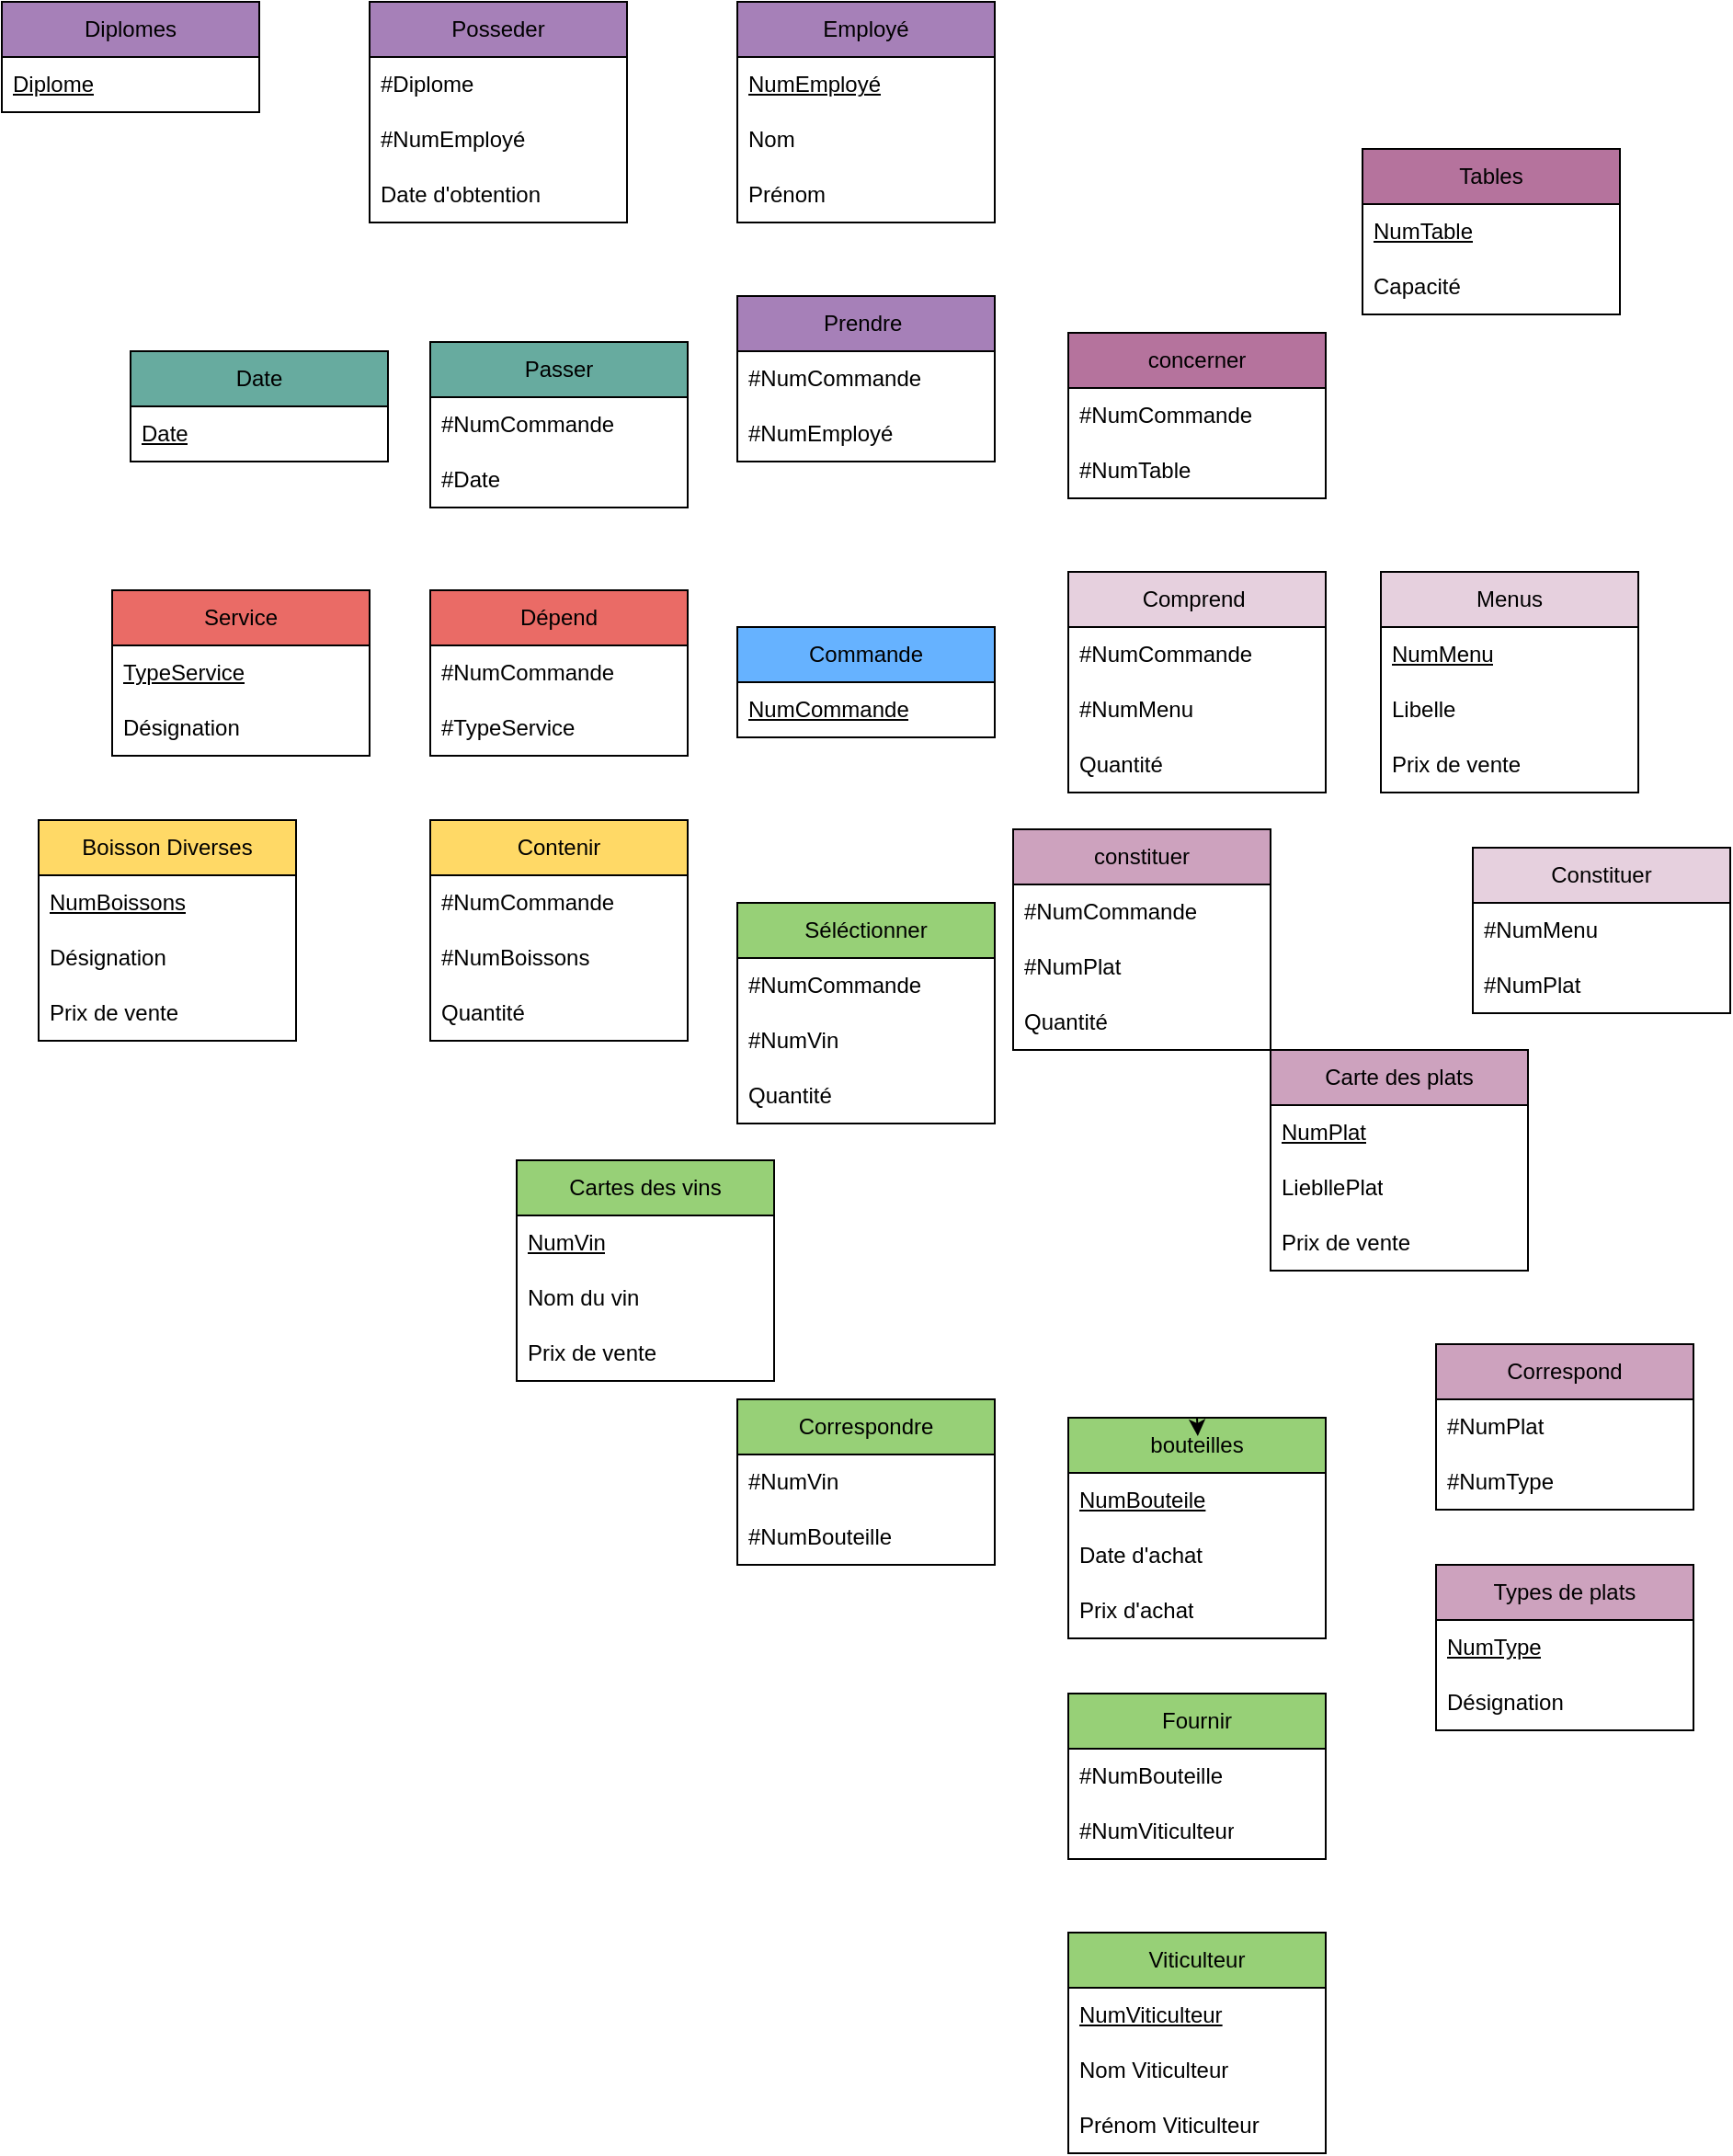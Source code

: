 <mxfile version="21.6.3" type="device">
  <diagram name="Page-1" id="18sAMMiRtVZnQ_w6ooEC">
    <mxGraphModel dx="3248" dy="1891" grid="1" gridSize="10" guides="1" tooltips="1" connect="1" arrows="1" fold="1" page="1" pageScale="1" pageWidth="827" pageHeight="1169" math="0" shadow="0">
      <root>
        <mxCell id="0" />
        <mxCell id="1" parent="0" />
        <mxCell id="C-ugggTubczjou5aiX42-1" value="Commande" style="swimlane;fontStyle=0;childLayout=stackLayout;horizontal=1;startSize=30;horizontalStack=0;resizeParent=1;resizeParentMax=0;resizeLast=0;collapsible=1;marginBottom=0;whiteSpace=wrap;html=1;fillColor=#66B2FF;" parent="1" vertex="1">
          <mxGeometry x="-660" y="330" width="140" height="60" as="geometry" />
        </mxCell>
        <mxCell id="C-ugggTubczjou5aiX42-2" value="&lt;u&gt;NumCommande&lt;/u&gt;" style="text;strokeColor=none;fillColor=none;align=left;verticalAlign=middle;spacingLeft=4;spacingRight=4;overflow=hidden;points=[[0,0.5],[1,0.5]];portConstraint=eastwest;rotatable=0;whiteSpace=wrap;html=1;" parent="C-ugggTubczjou5aiX42-1" vertex="1">
          <mxGeometry y="30" width="140" height="30" as="geometry" />
        </mxCell>
        <mxCell id="C-ugggTubczjou5aiX42-5" value="Comprend&amp;nbsp;" style="swimlane;fontStyle=0;childLayout=stackLayout;horizontal=1;startSize=30;horizontalStack=0;resizeParent=1;resizeParentMax=0;resizeLast=0;collapsible=1;marginBottom=0;whiteSpace=wrap;html=1;fillColor=#E6D0DE;" parent="1" vertex="1">
          <mxGeometry x="-480" y="300" width="140" height="120" as="geometry" />
        </mxCell>
        <mxCell id="C-ugggTubczjou5aiX42-14" value="#NumCommande" style="text;strokeColor=none;fillColor=none;align=left;verticalAlign=middle;spacingLeft=4;spacingRight=4;overflow=hidden;points=[[0,0.5],[1,0.5]];portConstraint=eastwest;rotatable=0;whiteSpace=wrap;html=1;" parent="C-ugggTubczjou5aiX42-5" vertex="1">
          <mxGeometry y="30" width="140" height="30" as="geometry" />
        </mxCell>
        <mxCell id="C-ugggTubczjou5aiX42-6" value="#NumMenu" style="text;strokeColor=none;fillColor=none;align=left;verticalAlign=middle;spacingLeft=4;spacingRight=4;overflow=hidden;points=[[0,0.5],[1,0.5]];portConstraint=eastwest;rotatable=0;whiteSpace=wrap;html=1;" parent="C-ugggTubczjou5aiX42-5" vertex="1">
          <mxGeometry y="60" width="140" height="30" as="geometry" />
        </mxCell>
        <mxCell id="C-ugggTubczjou5aiX42-36" value="Quantité" style="text;strokeColor=none;fillColor=none;align=left;verticalAlign=middle;spacingLeft=4;spacingRight=4;overflow=hidden;points=[[0,0.5],[1,0.5]];portConstraint=eastwest;rotatable=0;whiteSpace=wrap;html=1;" parent="C-ugggTubczjou5aiX42-5" vertex="1">
          <mxGeometry y="90" width="140" height="30" as="geometry" />
        </mxCell>
        <mxCell id="C-ugggTubczjou5aiX42-10" value="Menus" style="swimlane;fontStyle=0;childLayout=stackLayout;horizontal=1;startSize=30;horizontalStack=0;resizeParent=1;resizeParentMax=0;resizeLast=0;collapsible=1;marginBottom=0;whiteSpace=wrap;html=1;fillColor=#E6D0DE;" parent="1" vertex="1">
          <mxGeometry x="-310" y="300" width="140" height="120" as="geometry" />
        </mxCell>
        <mxCell id="C-ugggTubczjou5aiX42-20" value="&lt;u&gt;NumMenu&lt;/u&gt;" style="text;strokeColor=none;fillColor=none;align=left;verticalAlign=middle;spacingLeft=4;spacingRight=4;overflow=hidden;points=[[0,0.5],[1,0.5]];portConstraint=eastwest;rotatable=0;whiteSpace=wrap;html=1;" parent="C-ugggTubczjou5aiX42-10" vertex="1">
          <mxGeometry y="30" width="140" height="30" as="geometry" />
        </mxCell>
        <mxCell id="C-ugggTubczjou5aiX42-21" value="Libelle" style="text;strokeColor=none;fillColor=none;align=left;verticalAlign=middle;spacingLeft=4;spacingRight=4;overflow=hidden;points=[[0,0.5],[1,0.5]];portConstraint=eastwest;rotatable=0;whiteSpace=wrap;html=1;" parent="C-ugggTubczjou5aiX42-10" vertex="1">
          <mxGeometry y="60" width="140" height="30" as="geometry" />
        </mxCell>
        <mxCell id="C-ugggTubczjou5aiX42-13" value="Prix de vente" style="text;strokeColor=none;fillColor=none;align=left;verticalAlign=middle;spacingLeft=4;spacingRight=4;overflow=hidden;points=[[0,0.5],[1,0.5]];portConstraint=eastwest;rotatable=0;whiteSpace=wrap;html=1;" parent="C-ugggTubczjou5aiX42-10" vertex="1">
          <mxGeometry y="90" width="140" height="30" as="geometry" />
        </mxCell>
        <mxCell id="C-ugggTubczjou5aiX42-22" value="Constituer" style="swimlane;fontStyle=0;childLayout=stackLayout;horizontal=1;startSize=30;horizontalStack=0;resizeParent=1;resizeParentMax=0;resizeLast=0;collapsible=1;marginBottom=0;whiteSpace=wrap;html=1;fillColor=#E6D0DE;" parent="1" vertex="1">
          <mxGeometry x="-260" y="450" width="140" height="90" as="geometry" />
        </mxCell>
        <mxCell id="C-ugggTubczjou5aiX42-26" value="#NumMenu" style="text;strokeColor=none;fillColor=none;align=left;verticalAlign=middle;spacingLeft=4;spacingRight=4;overflow=hidden;points=[[0,0.5],[1,0.5]];portConstraint=eastwest;rotatable=0;whiteSpace=wrap;html=1;" parent="C-ugggTubczjou5aiX42-22" vertex="1">
          <mxGeometry y="30" width="140" height="30" as="geometry" />
        </mxCell>
        <mxCell id="C-ugggTubczjou5aiX42-31" value="#NumPlat" style="text;strokeColor=none;fillColor=none;align=left;verticalAlign=middle;spacingLeft=4;spacingRight=4;overflow=hidden;points=[[0,0.5],[1,0.5]];portConstraint=eastwest;rotatable=0;whiteSpace=wrap;html=1;" parent="C-ugggTubczjou5aiX42-22" vertex="1">
          <mxGeometry y="60" width="140" height="30" as="geometry" />
        </mxCell>
        <mxCell id="C-ugggTubczjou5aiX42-27" value="Carte des plats" style="swimlane;fontStyle=0;childLayout=stackLayout;horizontal=1;startSize=30;horizontalStack=0;resizeParent=1;resizeParentMax=0;resizeLast=0;collapsible=1;marginBottom=0;whiteSpace=wrap;html=1;fillColor=#CDA2BE;" parent="1" vertex="1">
          <mxGeometry x="-370" y="560" width="140" height="120" as="geometry" />
        </mxCell>
        <mxCell id="C-ugggTubczjou5aiX42-28" value="&lt;u&gt;NumPlat&lt;/u&gt;" style="text;strokeColor=none;fillColor=none;align=left;verticalAlign=middle;spacingLeft=4;spacingRight=4;overflow=hidden;points=[[0,0.5],[1,0.5]];portConstraint=eastwest;rotatable=0;whiteSpace=wrap;html=1;" parent="C-ugggTubczjou5aiX42-27" vertex="1">
          <mxGeometry y="30" width="140" height="30" as="geometry" />
        </mxCell>
        <mxCell id="C-ugggTubczjou5aiX42-29" value="LiebllePlat" style="text;strokeColor=none;fillColor=none;align=left;verticalAlign=middle;spacingLeft=4;spacingRight=4;overflow=hidden;points=[[0,0.5],[1,0.5]];portConstraint=eastwest;rotatable=0;whiteSpace=wrap;html=1;" parent="C-ugggTubczjou5aiX42-27" vertex="1">
          <mxGeometry y="60" width="140" height="30" as="geometry" />
        </mxCell>
        <mxCell id="C-ugggTubczjou5aiX42-30" value="Prix de vente" style="text;strokeColor=none;fillColor=none;align=left;verticalAlign=middle;spacingLeft=4;spacingRight=4;overflow=hidden;points=[[0,0.5],[1,0.5]];portConstraint=eastwest;rotatable=0;whiteSpace=wrap;html=1;" parent="C-ugggTubczjou5aiX42-27" vertex="1">
          <mxGeometry y="90" width="140" height="30" as="geometry" />
        </mxCell>
        <mxCell id="C-ugggTubczjou5aiX42-32" value="constituer" style="swimlane;fontStyle=0;childLayout=stackLayout;horizontal=1;startSize=30;horizontalStack=0;resizeParent=1;resizeParentMax=0;resizeLast=0;collapsible=1;marginBottom=0;whiteSpace=wrap;html=1;fillColor=#CDA2BE;" parent="1" vertex="1">
          <mxGeometry x="-510" y="440" width="140" height="120" as="geometry" />
        </mxCell>
        <mxCell id="C-ugggTubczjou5aiX42-38" value="#NumCommande" style="text;strokeColor=none;fillColor=none;align=left;verticalAlign=middle;spacingLeft=4;spacingRight=4;overflow=hidden;points=[[0,0.5],[1,0.5]];portConstraint=eastwest;rotatable=0;whiteSpace=wrap;html=1;" parent="C-ugggTubczjou5aiX42-32" vertex="1">
          <mxGeometry y="30" width="140" height="30" as="geometry" />
        </mxCell>
        <mxCell id="C-ugggTubczjou5aiX42-39" value="#NumPlat" style="text;strokeColor=none;fillColor=none;align=left;verticalAlign=middle;spacingLeft=4;spacingRight=4;overflow=hidden;points=[[0,0.5],[1,0.5]];portConstraint=eastwest;rotatable=0;whiteSpace=wrap;html=1;" parent="C-ugggTubczjou5aiX42-32" vertex="1">
          <mxGeometry y="60" width="140" height="30" as="geometry" />
        </mxCell>
        <mxCell id="C-ugggTubczjou5aiX42-37" value="Quantité" style="text;strokeColor=none;fillColor=none;align=left;verticalAlign=middle;spacingLeft=4;spacingRight=4;overflow=hidden;points=[[0,0.5],[1,0.5]];portConstraint=eastwest;rotatable=0;whiteSpace=wrap;html=1;" parent="C-ugggTubczjou5aiX42-32" vertex="1">
          <mxGeometry y="90" width="140" height="30" as="geometry" />
        </mxCell>
        <mxCell id="C-ugggTubczjou5aiX42-40" value="Correspond" style="swimlane;fontStyle=0;childLayout=stackLayout;horizontal=1;startSize=30;horizontalStack=0;resizeParent=1;resizeParentMax=0;resizeLast=0;collapsible=1;marginBottom=0;whiteSpace=wrap;html=1;fillColor=#CDA2BE;" parent="1" vertex="1">
          <mxGeometry x="-280" y="720" width="140" height="90" as="geometry" />
        </mxCell>
        <mxCell id="C-ugggTubczjou5aiX42-42" value="#NumPlat" style="text;strokeColor=none;fillColor=none;align=left;verticalAlign=middle;spacingLeft=4;spacingRight=4;overflow=hidden;points=[[0,0.5],[1,0.5]];portConstraint=eastwest;rotatable=0;whiteSpace=wrap;html=1;" parent="C-ugggTubczjou5aiX42-40" vertex="1">
          <mxGeometry y="30" width="140" height="30" as="geometry" />
        </mxCell>
        <mxCell id="C-ugggTubczjou5aiX42-43" value="#NumType" style="text;strokeColor=none;fillColor=none;align=left;verticalAlign=middle;spacingLeft=4;spacingRight=4;overflow=hidden;points=[[0,0.5],[1,0.5]];portConstraint=eastwest;rotatable=0;whiteSpace=wrap;html=1;" parent="C-ugggTubczjou5aiX42-40" vertex="1">
          <mxGeometry y="60" width="140" height="30" as="geometry" />
        </mxCell>
        <mxCell id="C-ugggTubczjou5aiX42-44" value="Types de plats" style="swimlane;fontStyle=0;childLayout=stackLayout;horizontal=1;startSize=30;horizontalStack=0;resizeParent=1;resizeParentMax=0;resizeLast=0;collapsible=1;marginBottom=0;whiteSpace=wrap;html=1;fillColor=#CDA2BE;" parent="1" vertex="1">
          <mxGeometry x="-280" y="840" width="140" height="90" as="geometry" />
        </mxCell>
        <mxCell id="C-ugggTubczjou5aiX42-45" value="&lt;u&gt;NumType&lt;/u&gt;" style="text;strokeColor=none;fillColor=none;align=left;verticalAlign=middle;spacingLeft=4;spacingRight=4;overflow=hidden;points=[[0,0.5],[1,0.5]];portConstraint=eastwest;rotatable=0;whiteSpace=wrap;html=1;" parent="C-ugggTubczjou5aiX42-44" vertex="1">
          <mxGeometry y="30" width="140" height="30" as="geometry" />
        </mxCell>
        <mxCell id="C-ugggTubczjou5aiX42-46" value="Désignation" style="text;strokeColor=none;fillColor=none;align=left;verticalAlign=middle;spacingLeft=4;spacingRight=4;overflow=hidden;points=[[0,0.5],[1,0.5]];portConstraint=eastwest;rotatable=0;whiteSpace=wrap;html=1;" parent="C-ugggTubczjou5aiX42-44" vertex="1">
          <mxGeometry y="60" width="140" height="30" as="geometry" />
        </mxCell>
        <mxCell id="C-ugggTubczjou5aiX42-48" value="Prendre&amp;nbsp;" style="swimlane;fontStyle=0;childLayout=stackLayout;horizontal=1;startSize=30;horizontalStack=0;resizeParent=1;resizeParentMax=0;resizeLast=0;collapsible=1;marginBottom=0;whiteSpace=wrap;html=1;fillColor=#A680B8;" parent="1" vertex="1">
          <mxGeometry x="-660" y="150" width="140" height="90" as="geometry" />
        </mxCell>
        <mxCell id="C-ugggTubczjou5aiX42-57" value="#NumCommande" style="text;strokeColor=none;fillColor=none;align=left;verticalAlign=middle;spacingLeft=4;spacingRight=4;overflow=hidden;points=[[0,0.5],[1,0.5]];portConstraint=eastwest;rotatable=0;whiteSpace=wrap;html=1;" parent="C-ugggTubczjou5aiX42-48" vertex="1">
          <mxGeometry y="30" width="140" height="30" as="geometry" />
        </mxCell>
        <mxCell id="C-ugggTubczjou5aiX42-59" value="#NumEmployé" style="text;strokeColor=none;fillColor=none;align=left;verticalAlign=middle;spacingLeft=4;spacingRight=4;overflow=hidden;points=[[0,0.5],[1,0.5]];portConstraint=eastwest;rotatable=0;whiteSpace=wrap;html=1;" parent="C-ugggTubczjou5aiX42-48" vertex="1">
          <mxGeometry y="60" width="140" height="30" as="geometry" />
        </mxCell>
        <mxCell id="C-ugggTubczjou5aiX42-52" value="Employé" style="swimlane;fontStyle=0;childLayout=stackLayout;horizontal=1;startSize=30;horizontalStack=0;resizeParent=1;resizeParentMax=0;resizeLast=0;collapsible=1;marginBottom=0;whiteSpace=wrap;html=1;fillColor=#A680B8;" parent="1" vertex="1">
          <mxGeometry x="-660" y="-10" width="140" height="120" as="geometry" />
        </mxCell>
        <mxCell id="C-ugggTubczjou5aiX42-53" value="&lt;u&gt;NumEmployé&lt;/u&gt;" style="text;strokeColor=none;fillColor=none;align=left;verticalAlign=middle;spacingLeft=4;spacingRight=4;overflow=hidden;points=[[0,0.5],[1,0.5]];portConstraint=eastwest;rotatable=0;whiteSpace=wrap;html=1;" parent="C-ugggTubczjou5aiX42-52" vertex="1">
          <mxGeometry y="30" width="140" height="30" as="geometry" />
        </mxCell>
        <mxCell id="C-ugggTubczjou5aiX42-58" value="Nom" style="text;strokeColor=none;fillColor=none;align=left;verticalAlign=middle;spacingLeft=4;spacingRight=4;overflow=hidden;points=[[0,0.5],[1,0.5]];portConstraint=eastwest;rotatable=0;whiteSpace=wrap;html=1;" parent="C-ugggTubczjou5aiX42-52" vertex="1">
          <mxGeometry y="60" width="140" height="30" as="geometry" />
        </mxCell>
        <mxCell id="C-ugggTubczjou5aiX42-55" value="Prénom&lt;br&gt;" style="text;strokeColor=none;fillColor=none;align=left;verticalAlign=middle;spacingLeft=4;spacingRight=4;overflow=hidden;points=[[0,0.5],[1,0.5]];portConstraint=eastwest;rotatable=0;whiteSpace=wrap;html=1;" parent="C-ugggTubczjou5aiX42-52" vertex="1">
          <mxGeometry y="90" width="140" height="30" as="geometry" />
        </mxCell>
        <mxCell id="C-ugggTubczjou5aiX42-60" value="concerner&lt;br&gt;" style="swimlane;fontStyle=0;childLayout=stackLayout;horizontal=1;startSize=30;horizontalStack=0;resizeParent=1;resizeParentMax=0;resizeLast=0;collapsible=1;marginBottom=0;whiteSpace=wrap;html=1;fillColor=#B5739D;" parent="1" vertex="1">
          <mxGeometry x="-480" y="170" width="140" height="90" as="geometry" />
        </mxCell>
        <mxCell id="C-ugggTubczjou5aiX42-64" value="#NumCommande" style="text;strokeColor=none;fillColor=none;align=left;verticalAlign=middle;spacingLeft=4;spacingRight=4;overflow=hidden;points=[[0,0.5],[1,0.5]];portConstraint=eastwest;rotatable=0;whiteSpace=wrap;html=1;" parent="C-ugggTubczjou5aiX42-60" vertex="1">
          <mxGeometry y="30" width="140" height="30" as="geometry" />
        </mxCell>
        <mxCell id="C-ugggTubczjou5aiX42-65" value="#NumTable" style="text;strokeColor=none;fillColor=none;align=left;verticalAlign=middle;spacingLeft=4;spacingRight=4;overflow=hidden;points=[[0,0.5],[1,0.5]];portConstraint=eastwest;rotatable=0;whiteSpace=wrap;html=1;" parent="C-ugggTubczjou5aiX42-60" vertex="1">
          <mxGeometry y="60" width="140" height="30" as="geometry" />
        </mxCell>
        <mxCell id="C-ugggTubczjou5aiX42-66" value="Tables" style="swimlane;fontStyle=0;childLayout=stackLayout;horizontal=1;startSize=30;horizontalStack=0;resizeParent=1;resizeParentMax=0;resizeLast=0;collapsible=1;marginBottom=0;whiteSpace=wrap;html=1;fillColor=#B5739D;" parent="1" vertex="1">
          <mxGeometry x="-320" y="70" width="140" height="90" as="geometry" />
        </mxCell>
        <mxCell id="C-ugggTubczjou5aiX42-67" value="&lt;u&gt;NumTable&lt;/u&gt;" style="text;strokeColor=none;fillColor=none;align=left;verticalAlign=middle;spacingLeft=4;spacingRight=4;overflow=hidden;points=[[0,0.5],[1,0.5]];portConstraint=eastwest;rotatable=0;whiteSpace=wrap;html=1;" parent="C-ugggTubczjou5aiX42-66" vertex="1">
          <mxGeometry y="30" width="140" height="30" as="geometry" />
        </mxCell>
        <mxCell id="C-ugggTubczjou5aiX42-69" value="Capacité" style="text;strokeColor=none;fillColor=none;align=left;verticalAlign=middle;spacingLeft=4;spacingRight=4;overflow=hidden;points=[[0,0.5],[1,0.5]];portConstraint=eastwest;rotatable=0;whiteSpace=wrap;html=1;" parent="C-ugggTubczjou5aiX42-66" vertex="1">
          <mxGeometry y="60" width="140" height="30" as="geometry" />
        </mxCell>
        <mxCell id="C-ugggTubczjou5aiX42-70" value="Posseder" style="swimlane;fontStyle=0;childLayout=stackLayout;horizontal=1;startSize=30;horizontalStack=0;resizeParent=1;resizeParentMax=0;resizeLast=0;collapsible=1;marginBottom=0;whiteSpace=wrap;html=1;fillColor=#A680B8;" parent="1" vertex="1">
          <mxGeometry x="-860" y="-10" width="140" height="120" as="geometry" />
        </mxCell>
        <mxCell id="C-ugggTubczjou5aiX42-71" value="#Diplome" style="text;strokeColor=none;fillColor=none;align=left;verticalAlign=middle;spacingLeft=4;spacingRight=4;overflow=hidden;points=[[0,0.5],[1,0.5]];portConstraint=eastwest;rotatable=0;whiteSpace=wrap;html=1;" parent="C-ugggTubczjou5aiX42-70" vertex="1">
          <mxGeometry y="30" width="140" height="30" as="geometry" />
        </mxCell>
        <mxCell id="C-ugggTubczjou5aiX42-74" value="#NumEmployé" style="text;strokeColor=none;fillColor=none;align=left;verticalAlign=middle;spacingLeft=4;spacingRight=4;overflow=hidden;points=[[0,0.5],[1,0.5]];portConstraint=eastwest;rotatable=0;whiteSpace=wrap;html=1;" parent="C-ugggTubczjou5aiX42-70" vertex="1">
          <mxGeometry y="60" width="140" height="30" as="geometry" />
        </mxCell>
        <mxCell id="C-ugggTubczjou5aiX42-73" value="Date d&#39;obtention&amp;nbsp;" style="text;strokeColor=none;fillColor=none;align=left;verticalAlign=middle;spacingLeft=4;spacingRight=4;overflow=hidden;points=[[0,0.5],[1,0.5]];portConstraint=eastwest;rotatable=0;whiteSpace=wrap;html=1;" parent="C-ugggTubczjou5aiX42-70" vertex="1">
          <mxGeometry y="90" width="140" height="30" as="geometry" />
        </mxCell>
        <mxCell id="C-ugggTubczjou5aiX42-76" value="Diplomes" style="swimlane;fontStyle=0;childLayout=stackLayout;horizontal=1;startSize=30;horizontalStack=0;resizeParent=1;resizeParentMax=0;resizeLast=0;collapsible=1;marginBottom=0;whiteSpace=wrap;html=1;fillColor=#A680B8;" parent="1" vertex="1">
          <mxGeometry x="-1060" y="-10" width="140" height="60" as="geometry" />
        </mxCell>
        <mxCell id="C-ugggTubczjou5aiX42-80" value="&lt;u&gt;Diplome&lt;/u&gt;" style="text;strokeColor=none;fillColor=none;align=left;verticalAlign=middle;spacingLeft=4;spacingRight=4;overflow=hidden;points=[[0,0.5],[1,0.5]];portConstraint=eastwest;rotatable=0;whiteSpace=wrap;html=1;" parent="C-ugggTubczjou5aiX42-76" vertex="1">
          <mxGeometry y="30" width="140" height="30" as="geometry" />
        </mxCell>
        <mxCell id="C-ugggTubczjou5aiX42-81" value="Passer" style="swimlane;fontStyle=0;childLayout=stackLayout;horizontal=1;startSize=30;horizontalStack=0;resizeParent=1;resizeParentMax=0;resizeLast=0;collapsible=1;marginBottom=0;whiteSpace=wrap;html=1;fillColor=#67AB9F;" parent="1" vertex="1">
          <mxGeometry x="-827" y="175" width="140" height="90" as="geometry" />
        </mxCell>
        <mxCell id="C-ugggTubczjou5aiX42-85" value="#NumCommande" style="text;strokeColor=none;fillColor=none;align=left;verticalAlign=middle;spacingLeft=4;spacingRight=4;overflow=hidden;points=[[0,0.5],[1,0.5]];portConstraint=eastwest;rotatable=0;whiteSpace=wrap;html=1;" parent="C-ugggTubczjou5aiX42-81" vertex="1">
          <mxGeometry y="30" width="140" height="30" as="geometry" />
        </mxCell>
        <mxCell id="C-ugggTubczjou5aiX42-86" value="#Date" style="text;strokeColor=none;fillColor=none;align=left;verticalAlign=middle;spacingLeft=4;spacingRight=4;overflow=hidden;points=[[0,0.5],[1,0.5]];portConstraint=eastwest;rotatable=0;whiteSpace=wrap;html=1;" parent="C-ugggTubczjou5aiX42-81" vertex="1">
          <mxGeometry y="60" width="140" height="30" as="geometry" />
        </mxCell>
        <mxCell id="C-ugggTubczjou5aiX42-87" value="Date" style="swimlane;fontStyle=0;childLayout=stackLayout;horizontal=1;startSize=30;horizontalStack=0;resizeParent=1;resizeParentMax=0;resizeLast=0;collapsible=1;marginBottom=0;whiteSpace=wrap;html=1;fillColor=#67AB9F;" parent="1" vertex="1">
          <mxGeometry x="-990" y="180" width="140" height="60" as="geometry" />
        </mxCell>
        <mxCell id="C-ugggTubczjou5aiX42-89" value="&lt;u&gt;Date&lt;/u&gt;" style="text;strokeColor=none;fillColor=none;align=left;verticalAlign=middle;spacingLeft=4;spacingRight=4;overflow=hidden;points=[[0,0.5],[1,0.5]];portConstraint=eastwest;rotatable=0;whiteSpace=wrap;html=1;" parent="C-ugggTubczjou5aiX42-87" vertex="1">
          <mxGeometry y="30" width="140" height="30" as="geometry" />
        </mxCell>
        <mxCell id="C-ugggTubczjou5aiX42-91" value="Dépend" style="swimlane;fontStyle=0;childLayout=stackLayout;horizontal=1;startSize=30;horizontalStack=0;resizeParent=1;resizeParentMax=0;resizeLast=0;collapsible=1;marginBottom=0;whiteSpace=wrap;html=1;fillColor=#EA6B66;" parent="1" vertex="1">
          <mxGeometry x="-827" y="310" width="140" height="90" as="geometry" />
        </mxCell>
        <mxCell id="C-ugggTubczjou5aiX42-95" value="#NumCommande" style="text;strokeColor=none;fillColor=none;align=left;verticalAlign=middle;spacingLeft=4;spacingRight=4;overflow=hidden;points=[[0,0.5],[1,0.5]];portConstraint=eastwest;rotatable=0;whiteSpace=wrap;html=1;" parent="C-ugggTubczjou5aiX42-91" vertex="1">
          <mxGeometry y="30" width="140" height="30" as="geometry" />
        </mxCell>
        <mxCell id="C-ugggTubczjou5aiX42-94" value="#TypeService" style="text;strokeColor=none;fillColor=none;align=left;verticalAlign=middle;spacingLeft=4;spacingRight=4;overflow=hidden;points=[[0,0.5],[1,0.5]];portConstraint=eastwest;rotatable=0;whiteSpace=wrap;html=1;" parent="C-ugggTubczjou5aiX42-91" vertex="1">
          <mxGeometry y="60" width="140" height="30" as="geometry" />
        </mxCell>
        <mxCell id="C-ugggTubczjou5aiX42-96" value="Service" style="swimlane;fontStyle=0;childLayout=stackLayout;horizontal=1;startSize=30;horizontalStack=0;resizeParent=1;resizeParentMax=0;resizeLast=0;collapsible=1;marginBottom=0;whiteSpace=wrap;html=1;fillColor=#EA6B66;" parent="1" vertex="1">
          <mxGeometry x="-1000" y="310" width="140" height="90" as="geometry" />
        </mxCell>
        <mxCell id="C-ugggTubczjou5aiX42-100" value="&lt;u&gt;TypeService&lt;/u&gt;" style="text;strokeColor=none;fillColor=none;align=left;verticalAlign=middle;spacingLeft=4;spacingRight=4;overflow=hidden;points=[[0,0.5],[1,0.5]];portConstraint=eastwest;rotatable=0;whiteSpace=wrap;html=1;" parent="C-ugggTubczjou5aiX42-96" vertex="1">
          <mxGeometry y="30" width="140" height="30" as="geometry" />
        </mxCell>
        <mxCell id="C-ugggTubczjou5aiX42-101" value="Désignation" style="text;strokeColor=none;fillColor=none;align=left;verticalAlign=middle;spacingLeft=4;spacingRight=4;overflow=hidden;points=[[0,0.5],[1,0.5]];portConstraint=eastwest;rotatable=0;whiteSpace=wrap;html=1;" parent="C-ugggTubczjou5aiX42-96" vertex="1">
          <mxGeometry y="60" width="140" height="30" as="geometry" />
        </mxCell>
        <mxCell id="C-ugggTubczjou5aiX42-102" value="Contenir" style="swimlane;fontStyle=0;childLayout=stackLayout;horizontal=1;startSize=30;horizontalStack=0;resizeParent=1;resizeParentMax=0;resizeLast=0;collapsible=1;marginBottom=0;whiteSpace=wrap;html=1;fillColor=#FFD966;" parent="1" vertex="1">
          <mxGeometry x="-827" y="435" width="140" height="120" as="geometry" />
        </mxCell>
        <mxCell id="C-ugggTubczjou5aiX42-106" value="#NumCommande" style="text;strokeColor=none;fillColor=none;align=left;verticalAlign=middle;spacingLeft=4;spacingRight=4;overflow=hidden;points=[[0,0.5],[1,0.5]];portConstraint=eastwest;rotatable=0;whiteSpace=wrap;html=1;" parent="C-ugggTubczjou5aiX42-102" vertex="1">
          <mxGeometry y="30" width="140" height="30" as="geometry" />
        </mxCell>
        <mxCell id="C-ugggTubczjou5aiX42-107" value="#NumBoissons" style="text;strokeColor=none;fillColor=none;align=left;verticalAlign=middle;spacingLeft=4;spacingRight=4;overflow=hidden;points=[[0,0.5],[1,0.5]];portConstraint=eastwest;rotatable=0;whiteSpace=wrap;html=1;" parent="C-ugggTubczjou5aiX42-102" vertex="1">
          <mxGeometry y="60" width="140" height="30" as="geometry" />
        </mxCell>
        <mxCell id="C-ugggTubczjou5aiX42-105" value="Quantité" style="text;strokeColor=none;fillColor=none;align=left;verticalAlign=middle;spacingLeft=4;spacingRight=4;overflow=hidden;points=[[0,0.5],[1,0.5]];portConstraint=eastwest;rotatable=0;whiteSpace=wrap;html=1;" parent="C-ugggTubczjou5aiX42-102" vertex="1">
          <mxGeometry y="90" width="140" height="30" as="geometry" />
        </mxCell>
        <mxCell id="C-ugggTubczjou5aiX42-108" value="Boisson Diverses" style="swimlane;fontStyle=0;childLayout=stackLayout;horizontal=1;startSize=30;horizontalStack=0;resizeParent=1;resizeParentMax=0;resizeLast=0;collapsible=1;marginBottom=0;whiteSpace=wrap;html=1;fillColor=#FFD966;" parent="1" vertex="1">
          <mxGeometry x="-1040" y="435" width="140" height="120" as="geometry" />
        </mxCell>
        <mxCell id="C-ugggTubczjou5aiX42-109" value="&lt;u&gt;NumBoissons&lt;/u&gt;" style="text;strokeColor=none;fillColor=none;align=left;verticalAlign=middle;spacingLeft=4;spacingRight=4;overflow=hidden;points=[[0,0.5],[1,0.5]];portConstraint=eastwest;rotatable=0;whiteSpace=wrap;html=1;" parent="C-ugggTubczjou5aiX42-108" vertex="1">
          <mxGeometry y="30" width="140" height="30" as="geometry" />
        </mxCell>
        <mxCell id="C-ugggTubczjou5aiX42-110" value="Désignation" style="text;strokeColor=none;fillColor=none;align=left;verticalAlign=middle;spacingLeft=4;spacingRight=4;overflow=hidden;points=[[0,0.5],[1,0.5]];portConstraint=eastwest;rotatable=0;whiteSpace=wrap;html=1;" parent="C-ugggTubczjou5aiX42-108" vertex="1">
          <mxGeometry y="60" width="140" height="30" as="geometry" />
        </mxCell>
        <mxCell id="C-ugggTubczjou5aiX42-111" value="Prix de vente" style="text;strokeColor=none;fillColor=none;align=left;verticalAlign=middle;spacingLeft=4;spacingRight=4;overflow=hidden;points=[[0,0.5],[1,0.5]];portConstraint=eastwest;rotatable=0;whiteSpace=wrap;html=1;" parent="C-ugggTubczjou5aiX42-108" vertex="1">
          <mxGeometry y="90" width="140" height="30" as="geometry" />
        </mxCell>
        <mxCell id="C-ugggTubczjou5aiX42-112" value="Séléctionner" style="swimlane;fontStyle=0;childLayout=stackLayout;horizontal=1;startSize=30;horizontalStack=0;resizeParent=1;resizeParentMax=0;resizeLast=0;collapsible=1;marginBottom=0;whiteSpace=wrap;html=1;fillColor=#97D077;" parent="1" vertex="1">
          <mxGeometry x="-660" y="480" width="140" height="120" as="geometry" />
        </mxCell>
        <mxCell id="C-ugggTubczjou5aiX42-113" value="#NumCommande" style="text;strokeColor=none;fillColor=none;align=left;verticalAlign=middle;spacingLeft=4;spacingRight=4;overflow=hidden;points=[[0,0.5],[1,0.5]];portConstraint=eastwest;rotatable=0;whiteSpace=wrap;html=1;" parent="C-ugggTubczjou5aiX42-112" vertex="1">
          <mxGeometry y="30" width="140" height="30" as="geometry" />
        </mxCell>
        <mxCell id="C-ugggTubczjou5aiX42-114" value="#NumVin" style="text;strokeColor=none;fillColor=none;align=left;verticalAlign=middle;spacingLeft=4;spacingRight=4;overflow=hidden;points=[[0,0.5],[1,0.5]];portConstraint=eastwest;rotatable=0;whiteSpace=wrap;html=1;" parent="C-ugggTubczjou5aiX42-112" vertex="1">
          <mxGeometry y="60" width="140" height="30" as="geometry" />
        </mxCell>
        <mxCell id="C-ugggTubczjou5aiX42-115" value="Quantité" style="text;strokeColor=none;fillColor=none;align=left;verticalAlign=middle;spacingLeft=4;spacingRight=4;overflow=hidden;points=[[0,0.5],[1,0.5]];portConstraint=eastwest;rotatable=0;whiteSpace=wrap;html=1;" parent="C-ugggTubczjou5aiX42-112" vertex="1">
          <mxGeometry y="90" width="140" height="30" as="geometry" />
        </mxCell>
        <mxCell id="C-ugggTubczjou5aiX42-116" value="Cartes des vins" style="swimlane;fontStyle=0;childLayout=stackLayout;horizontal=1;startSize=30;horizontalStack=0;resizeParent=1;resizeParentMax=0;resizeLast=0;collapsible=1;marginBottom=0;whiteSpace=wrap;html=1;fillColor=#97D077;" parent="1" vertex="1">
          <mxGeometry x="-780" y="620" width="140" height="120" as="geometry" />
        </mxCell>
        <mxCell id="C-ugggTubczjou5aiX42-117" value="&lt;u&gt;NumVin&lt;/u&gt;" style="text;strokeColor=none;fillColor=none;align=left;verticalAlign=middle;spacingLeft=4;spacingRight=4;overflow=hidden;points=[[0,0.5],[1,0.5]];portConstraint=eastwest;rotatable=0;whiteSpace=wrap;html=1;" parent="C-ugggTubczjou5aiX42-116" vertex="1">
          <mxGeometry y="30" width="140" height="30" as="geometry" />
        </mxCell>
        <mxCell id="C-ugggTubczjou5aiX42-118" value="Nom du vin" style="text;strokeColor=none;fillColor=none;align=left;verticalAlign=middle;spacingLeft=4;spacingRight=4;overflow=hidden;points=[[0,0.5],[1,0.5]];portConstraint=eastwest;rotatable=0;whiteSpace=wrap;html=1;" parent="C-ugggTubczjou5aiX42-116" vertex="1">
          <mxGeometry y="60" width="140" height="30" as="geometry" />
        </mxCell>
        <mxCell id="C-ugggTubczjou5aiX42-119" value="Prix de vente" style="text;strokeColor=none;fillColor=none;align=left;verticalAlign=middle;spacingLeft=4;spacingRight=4;overflow=hidden;points=[[0,0.5],[1,0.5]];portConstraint=eastwest;rotatable=0;whiteSpace=wrap;html=1;" parent="C-ugggTubczjou5aiX42-116" vertex="1">
          <mxGeometry y="90" width="140" height="30" as="geometry" />
        </mxCell>
        <mxCell id="C-ugggTubczjou5aiX42-120" value="Correspondre" style="swimlane;fontStyle=0;childLayout=stackLayout;horizontal=1;startSize=30;horizontalStack=0;resizeParent=1;resizeParentMax=0;resizeLast=0;collapsible=1;marginBottom=0;whiteSpace=wrap;html=1;fillColor=#97D077;" parent="1" vertex="1">
          <mxGeometry x="-660" y="750" width="140" height="90" as="geometry" />
        </mxCell>
        <mxCell id="C-ugggTubczjou5aiX42-121" value="#NumVin" style="text;strokeColor=none;fillColor=none;align=left;verticalAlign=middle;spacingLeft=4;spacingRight=4;overflow=hidden;points=[[0,0.5],[1,0.5]];portConstraint=eastwest;rotatable=0;whiteSpace=wrap;html=1;" parent="C-ugggTubczjou5aiX42-120" vertex="1">
          <mxGeometry y="30" width="140" height="30" as="geometry" />
        </mxCell>
        <mxCell id="C-ugggTubczjou5aiX42-122" value="#NumBouteille" style="text;strokeColor=none;fillColor=none;align=left;verticalAlign=middle;spacingLeft=4;spacingRight=4;overflow=hidden;points=[[0,0.5],[1,0.5]];portConstraint=eastwest;rotatable=0;whiteSpace=wrap;html=1;" parent="C-ugggTubczjou5aiX42-120" vertex="1">
          <mxGeometry y="60" width="140" height="30" as="geometry" />
        </mxCell>
        <mxCell id="C-ugggTubczjou5aiX42-124" value="bouteilles" style="swimlane;fontStyle=0;childLayout=stackLayout;horizontal=1;startSize=30;horizontalStack=0;resizeParent=1;resizeParentMax=0;resizeLast=0;collapsible=1;marginBottom=0;whiteSpace=wrap;html=1;fillColor=#97D077;" parent="1" vertex="1">
          <mxGeometry x="-480" y="760" width="140" height="120" as="geometry" />
        </mxCell>
        <mxCell id="C-ugggTubczjou5aiX42-125" value="&lt;u&gt;NumBouteile&lt;/u&gt;" style="text;strokeColor=none;fillColor=none;align=left;verticalAlign=middle;spacingLeft=4;spacingRight=4;overflow=hidden;points=[[0,0.5],[1,0.5]];portConstraint=eastwest;rotatable=0;whiteSpace=wrap;html=1;" parent="C-ugggTubczjou5aiX42-124" vertex="1">
          <mxGeometry y="30" width="140" height="30" as="geometry" />
        </mxCell>
        <mxCell id="C-ugggTubczjou5aiX42-126" value="Date d&#39;achat" style="text;strokeColor=none;fillColor=none;align=left;verticalAlign=middle;spacingLeft=4;spacingRight=4;overflow=hidden;points=[[0,0.5],[1,0.5]];portConstraint=eastwest;rotatable=0;whiteSpace=wrap;html=1;" parent="C-ugggTubczjou5aiX42-124" vertex="1">
          <mxGeometry y="60" width="140" height="30" as="geometry" />
        </mxCell>
        <mxCell id="C-ugggTubczjou5aiX42-127" value="Prix d&#39;achat" style="text;strokeColor=none;fillColor=none;align=left;verticalAlign=middle;spacingLeft=4;spacingRight=4;overflow=hidden;points=[[0,0.5],[1,0.5]];portConstraint=eastwest;rotatable=0;whiteSpace=wrap;html=1;" parent="C-ugggTubczjou5aiX42-124" vertex="1">
          <mxGeometry y="90" width="140" height="30" as="geometry" />
        </mxCell>
        <mxCell id="C-ugggTubczjou5aiX42-128" style="edgeStyle=orthogonalEdgeStyle;rounded=0;orthogonalLoop=1;jettySize=auto;html=1;exitX=0.5;exitY=0;exitDx=0;exitDy=0;entryX=0.503;entryY=0.083;entryDx=0;entryDy=0;entryPerimeter=0;fillColor=#97D077;" parent="1" source="C-ugggTubczjou5aiX42-124" target="C-ugggTubczjou5aiX42-124" edge="1">
          <mxGeometry relative="1" as="geometry" />
        </mxCell>
        <mxCell id="C-ugggTubczjou5aiX42-129" value="Fournir" style="swimlane;fontStyle=0;childLayout=stackLayout;horizontal=1;startSize=30;horizontalStack=0;resizeParent=1;resizeParentMax=0;resizeLast=0;collapsible=1;marginBottom=0;whiteSpace=wrap;html=1;fillColor=#97D077;" parent="1" vertex="1">
          <mxGeometry x="-480" y="910" width="140" height="90" as="geometry" />
        </mxCell>
        <mxCell id="C-ugggTubczjou5aiX42-130" value="#NumBouteille" style="text;strokeColor=none;fillColor=none;align=left;verticalAlign=middle;spacingLeft=4;spacingRight=4;overflow=hidden;points=[[0,0.5],[1,0.5]];portConstraint=eastwest;rotatable=0;whiteSpace=wrap;html=1;" parent="C-ugggTubczjou5aiX42-129" vertex="1">
          <mxGeometry y="30" width="140" height="30" as="geometry" />
        </mxCell>
        <mxCell id="C-ugggTubczjou5aiX42-131" value="#NumViticulteur" style="text;strokeColor=none;fillColor=none;align=left;verticalAlign=middle;spacingLeft=4;spacingRight=4;overflow=hidden;points=[[0,0.5],[1,0.5]];portConstraint=eastwest;rotatable=0;whiteSpace=wrap;html=1;" parent="C-ugggTubczjou5aiX42-129" vertex="1">
          <mxGeometry y="60" width="140" height="30" as="geometry" />
        </mxCell>
        <mxCell id="C-ugggTubczjou5aiX42-133" value="Viticulteur" style="swimlane;fontStyle=0;childLayout=stackLayout;horizontal=1;startSize=30;horizontalStack=0;resizeParent=1;resizeParentMax=0;resizeLast=0;collapsible=1;marginBottom=0;whiteSpace=wrap;html=1;fillColor=#97D077;" parent="1" vertex="1">
          <mxGeometry x="-480" y="1040" width="140" height="120" as="geometry" />
        </mxCell>
        <mxCell id="C-ugggTubczjou5aiX42-134" value="&lt;u&gt;NumViticulteur&lt;/u&gt;" style="text;strokeColor=none;fillColor=none;align=left;verticalAlign=middle;spacingLeft=4;spacingRight=4;overflow=hidden;points=[[0,0.5],[1,0.5]];portConstraint=eastwest;rotatable=0;whiteSpace=wrap;html=1;" parent="C-ugggTubczjou5aiX42-133" vertex="1">
          <mxGeometry y="30" width="140" height="30" as="geometry" />
        </mxCell>
        <mxCell id="C-ugggTubczjou5aiX42-135" value="Nom Viticulteur" style="text;strokeColor=none;fillColor=none;align=left;verticalAlign=middle;spacingLeft=4;spacingRight=4;overflow=hidden;points=[[0,0.5],[1,0.5]];portConstraint=eastwest;rotatable=0;whiteSpace=wrap;html=1;" parent="C-ugggTubczjou5aiX42-133" vertex="1">
          <mxGeometry y="60" width="140" height="30" as="geometry" />
        </mxCell>
        <mxCell id="C-ugggTubczjou5aiX42-136" value="Prénom Viticulteur" style="text;strokeColor=none;fillColor=none;align=left;verticalAlign=middle;spacingLeft=4;spacingRight=4;overflow=hidden;points=[[0,0.5],[1,0.5]];portConstraint=eastwest;rotatable=0;whiteSpace=wrap;html=1;" parent="C-ugggTubczjou5aiX42-133" vertex="1">
          <mxGeometry y="90" width="140" height="30" as="geometry" />
        </mxCell>
      </root>
    </mxGraphModel>
  </diagram>
</mxfile>
